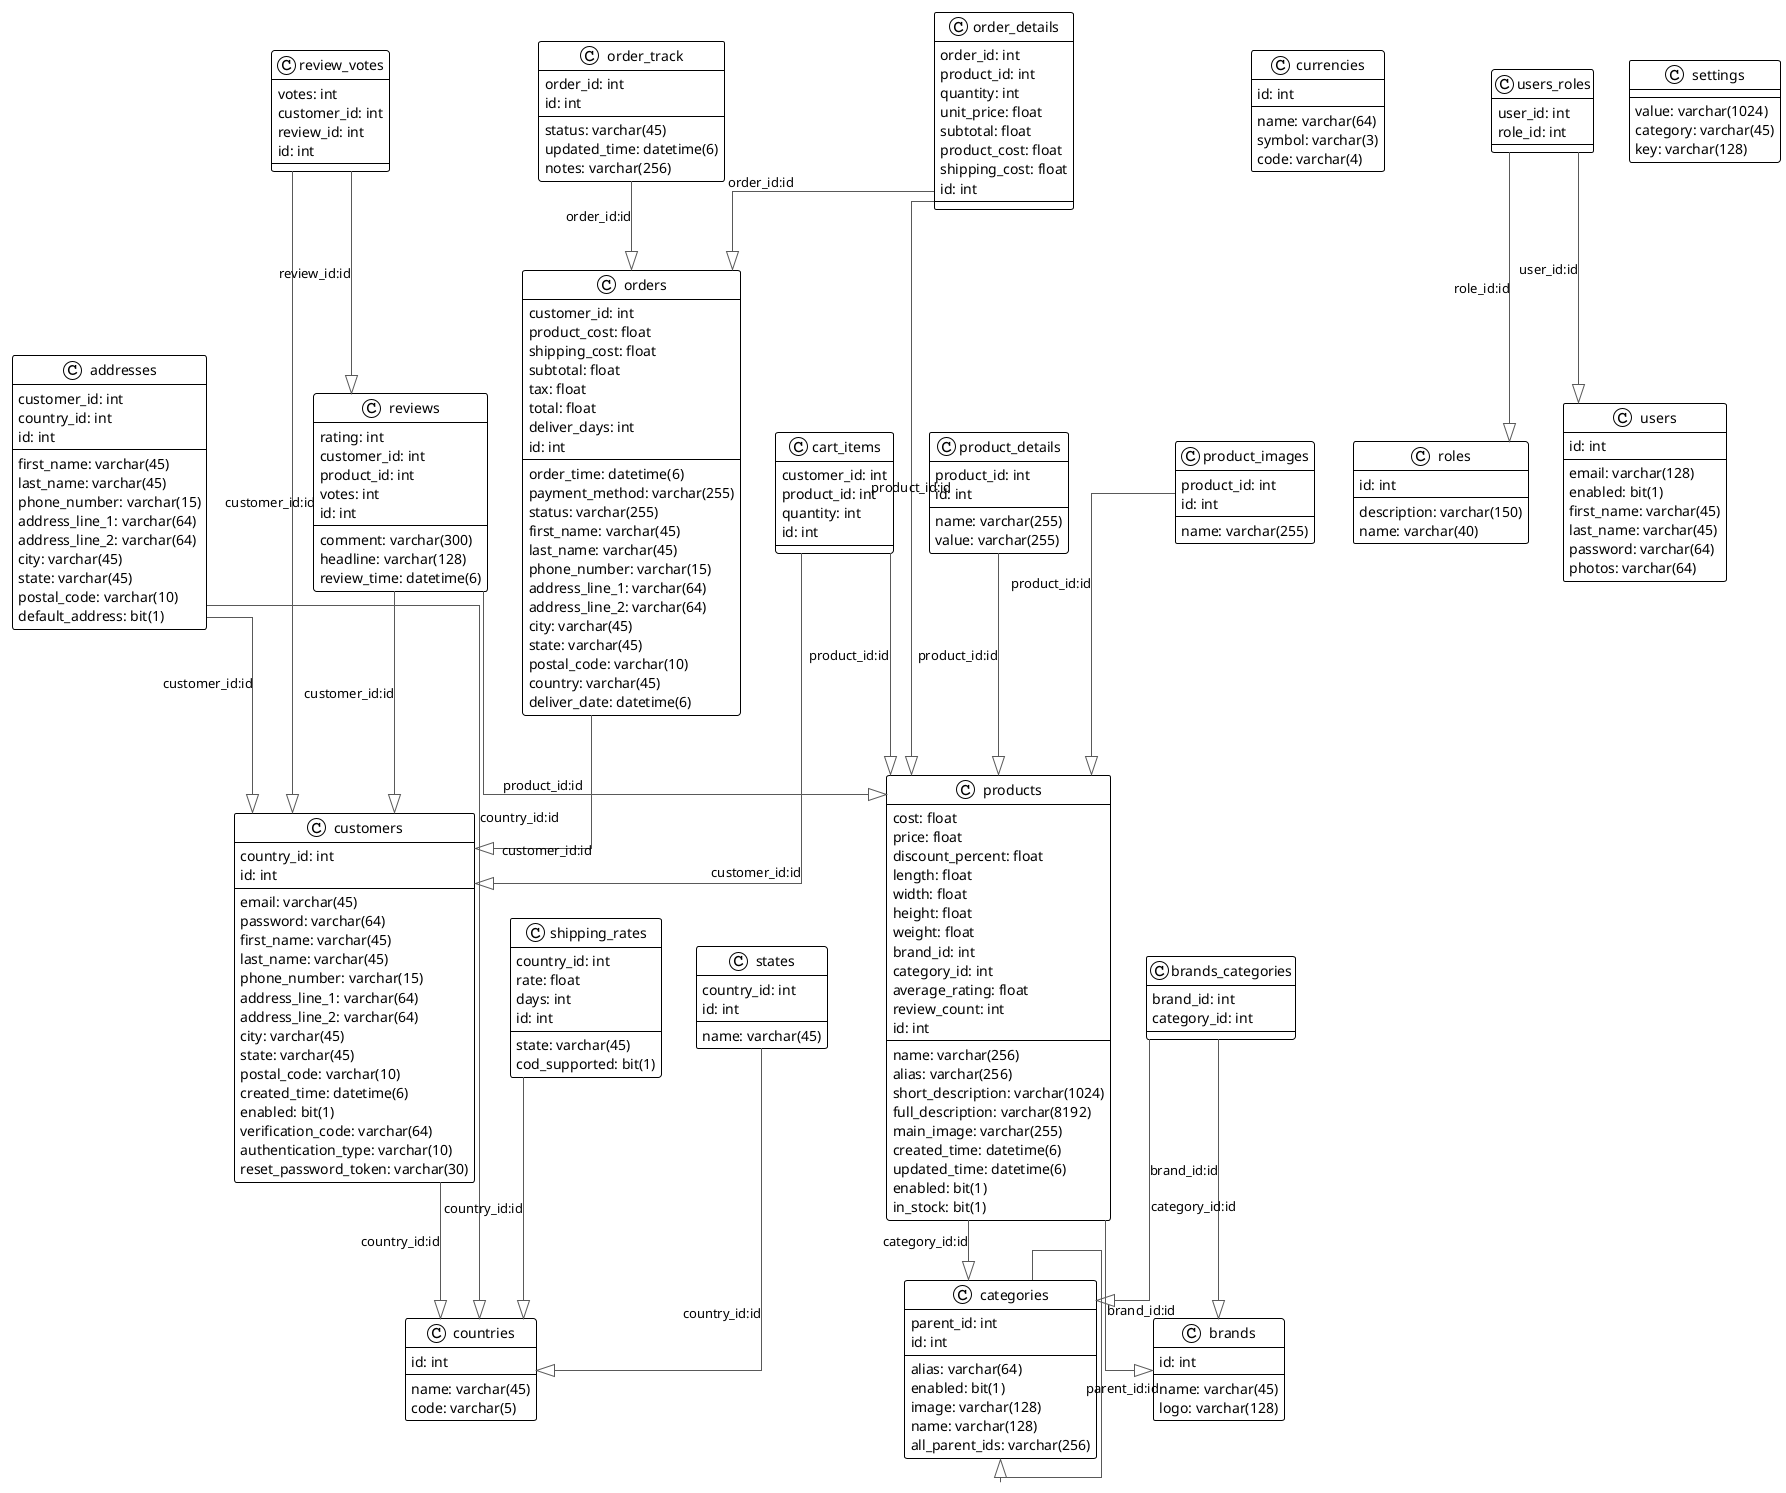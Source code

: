 @startuml

!theme plain
top to bottom direction
skinparam linetype ortho

class addresses {
   customer_id: int
   country_id: int
   first_name: varchar(45)
   last_name: varchar(45)
   phone_number: varchar(15)
   address_line_1: varchar(64)
   address_line_2: varchar(64)
   city: varchar(45)
   state: varchar(45)
   postal_code: varchar(10)
   default_address: bit(1)
   id: int
}
class brands {
   name: varchar(45)
   logo: varchar(128)
   id: int
}
class brands_categories {
   brand_id: int
   category_id: int
}
class cart_items {
   customer_id: int
   product_id: int
   quantity: int
   id: int
}
class categories {
   alias: varchar(64)
   enabled: bit(1)
   image: varchar(128)
   name: varchar(128)
   parent_id: int
   all_parent_ids: varchar(256)
   id: int
}
class countries {
   name: varchar(45)
   code: varchar(5)
   id: int
}
class currencies {
   name: varchar(64)
   symbol: varchar(3)
   code: varchar(4)
   id: int
}
class customers {
   email: varchar(45)
   password: varchar(64)
   first_name: varchar(45)
   last_name: varchar(45)
   phone_number: varchar(15)
   address_line_1: varchar(64)
   address_line_2: varchar(64)
   city: varchar(45)
   state: varchar(45)
   country_id: int
   postal_code: varchar(10)
   created_time: datetime(6)
   enabled: bit(1)
   verification_code: varchar(64)
   authentication_type: varchar(10)
   reset_password_token: varchar(30)
   id: int
}
class order_details {
   order_id: int
   product_id: int
   quantity: int
   unit_price: float
   subtotal: float
   product_cost: float
   shipping_cost: float
   id: int
}
class order_track {
   order_id: int
   status: varchar(45)
   updated_time: datetime(6)
   notes: varchar(256)
   id: int
}
class orders {
   customer_id: int
   order_time: datetime(6)
   payment_method: varchar(255)
   product_cost: float
   shipping_cost: float
   subtotal: float
   tax: float
   total: float
   status: varchar(255)
   first_name: varchar(45)
   last_name: varchar(45)
   phone_number: varchar(15)
   address_line_1: varchar(64)
   address_line_2: varchar(64)
   city: varchar(45)
   state: varchar(45)
   postal_code: varchar(10)
   country: varchar(45)
   deliver_days: int
   deliver_date: datetime(6)
   id: int
}
class product_details {
   name: varchar(255)
   value: varchar(255)
   product_id: int
   id: int
}
class product_images {
   name: varchar(255)
   product_id: int
   id: int
}
class products {
   name: varchar(256)
   alias: varchar(256)
   short_description: varchar(1024)
   full_description: varchar(8192)
   main_image: varchar(255)
   created_time: datetime(6)
   updated_time: datetime(6)
   enabled: bit(1)
   in_stock: bit(1)
   cost: float
   price: float
   discount_percent: float
   length: float
   width: float
   height: float
   weight: float
   brand_id: int
   category_id: int
   average_rating: float
   review_count: int
   id: int
}
class review_votes {
   votes: int
   customer_id: int
   review_id: int
   id: int
}
class reviews {
   comment: varchar(300)
   headline: varchar(128)
   rating: int
   review_time: datetime(6)
   customer_id: int
   product_id: int
   votes: int
   id: int
}
class roles {
   description: varchar(150)
   name: varchar(40)
   id: int
}
class settings {
   value: varchar(1024)
   category: varchar(45)
   key: varchar(128)
}
class shipping_rates {
   country_id: int
   state: varchar(45)
   rate: float
   days: int
   cod_supported: bit(1)
   id: int
}
class states {
   name: varchar(45)
   country_id: int
   id: int
}
class users {
   email: varchar(128)
   enabled: bit(1)
   first_name: varchar(45)
   last_name: varchar(45)
   password: varchar(64)
   photos: varchar(64)
   id: int
}
class users_roles {
   user_id: int
   role_id: int
}

addresses          -[#595959,plain]-^  countries         : "country_id:id"
addresses          -[#595959,plain]-^  customers         : "customer_id:id"
brands_categories  -[#595959,plain]-^  brands            : "brand_id:id"
brands_categories  -[#595959,plain]-^  categories        : "category_id:id"
cart_items         -[#595959,plain]-^  customers         : "customer_id:id"
cart_items         -[#595959,plain]-^  products          : "product_id:id"
categories         -[#595959,plain]-^  categories        : "parent_id:id"
customers          -[#595959,plain]-^  countries         : "country_id:id"
order_details      -[#595959,plain]-^  orders            : "order_id:id"
order_details      -[#595959,plain]-^  products          : "product_id:id"
order_track        -[#595959,plain]-^  orders            : "order_id:id"
orders             -[#595959,plain]-^  customers         : "customer_id:id"
product_details    -[#595959,plain]-^  products          : "product_id:id"
product_images     -[#595959,plain]-^  products          : "product_id:id"
products           -[#595959,plain]-^  brands            : "brand_id:id"
products           -[#595959,plain]-^  categories        : "category_id:id"
review_votes       -[#595959,plain]-^  customers         : "customer_id:id"
review_votes       -[#595959,plain]-^  reviews           : "review_id:id"
reviews            -[#595959,plain]-^  customers         : "customer_id:id"
reviews            -[#595959,plain]-^  products          : "product_id:id"
shipping_rates     -[#595959,plain]-^  countries         : "country_id:id"
states             -[#595959,plain]-^  countries         : "country_id:id"
users_roles        -[#595959,plain]-^  roles             : "role_id:id"
users_roles        -[#595959,plain]-^  users             : "user_id:id"
@enduml
